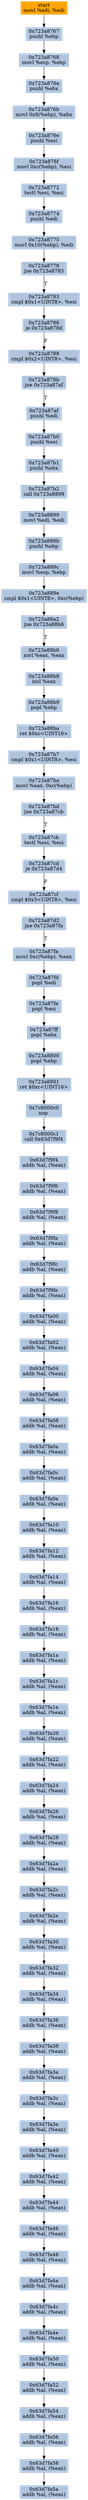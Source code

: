digraph G {
node[shape=rectangle,style=filled,fillcolor=lightsteelblue,color=lightsteelblue]
bgcolor="transparent"
a0x723a8765movl_edi_edi[label="start\nmovl %edi, %edi",color="lightgrey",fillcolor="orange"];
a0x723a8767pushl_ebp[label="0x723a8767\npushl %ebp"];
a0x723a8768movl_esp_ebp[label="0x723a8768\nmovl %esp, %ebp"];
a0x723a876apushl_ebx[label="0x723a876a\npushl %ebx"];
a0x723a876bmovl_0x8ebp__ebx[label="0x723a876b\nmovl 0x8(%ebp), %ebx"];
a0x723a876epushl_esi[label="0x723a876e\npushl %esi"];
a0x723a876fmovl_0xcebp__esi[label="0x723a876f\nmovl 0xc(%ebp), %esi"];
a0x723a8772testl_esi_esi[label="0x723a8772\ntestl %esi, %esi"];
a0x723a8774pushl_edi[label="0x723a8774\npushl %edi"];
a0x723a8775movl_0x10ebp__edi[label="0x723a8775\nmovl 0x10(%ebp), %edi"];
a0x723a8778jne_0x723a8783[label="0x723a8778\njne 0x723a8783"];
a0x723a8783cmpl_0x1UINT8_esi[label="0x723a8783\ncmpl $0x1<UINT8>, %esi"];
a0x723a8786je_0x723a878d[label="0x723a8786\nje 0x723a878d"];
a0x723a8788cmpl_0x2UINT8_esi[label="0x723a8788\ncmpl $0x2<UINT8>, %esi"];
a0x723a878bjne_0x723a87af[label="0x723a878b\njne 0x723a87af"];
a0x723a87afpushl_edi[label="0x723a87af\npushl %edi"];
a0x723a87b0pushl_esi[label="0x723a87b0\npushl %esi"];
a0x723a87b1pushl_ebx[label="0x723a87b1\npushl %ebx"];
a0x723a87b2call_0x723a8899[label="0x723a87b2\ncall 0x723a8899"];
a0x723a8899movl_edi_edi[label="0x723a8899\nmovl %edi, %edi"];
a0x723a889bpushl_ebp[label="0x723a889b\npushl %ebp"];
a0x723a889cmovl_esp_ebp[label="0x723a889c\nmovl %esp, %ebp"];
a0x723a889ecmpl_0x1UINT8_0xcebp_[label="0x723a889e\ncmpl $0x1<UINT8>, 0xc(%ebp)"];
a0x723a88a2jne_0x723a88b6[label="0x723a88a2\njne 0x723a88b6"];
a0x723a88b6xorl_eax_eax[label="0x723a88b6\nxorl %eax, %eax"];
a0x723a88b8incl_eax[label="0x723a88b8\nincl %eax"];
a0x723a88b9popl_ebp[label="0x723a88b9\npopl %ebp"];
a0x723a88baret_0xcUINT16[label="0x723a88ba\nret $0xc<UINT16>"];
a0x723a87b7cmpl_0x1UINT8_esi[label="0x723a87b7\ncmpl $0x1<UINT8>, %esi"];
a0x723a87bamovl_eax_0xcebp_[label="0x723a87ba\nmovl %eax, 0xc(%ebp)"];
a0x723a87bdjne_0x723a87cb[label="0x723a87bd\njne 0x723a87cb"];
a0x723a87cbtestl_esi_esi[label="0x723a87cb\ntestl %esi, %esi"];
a0x723a87cdje_0x723a87d4[label="0x723a87cd\nje 0x723a87d4"];
a0x723a87cfcmpl_0x3UINT8_esi[label="0x723a87cf\ncmpl $0x3<UINT8>, %esi"];
a0x723a87d2jne_0x723a87fa[label="0x723a87d2\njne 0x723a87fa"];
a0x723a87famovl_0xcebp__eax[label="0x723a87fa\nmovl 0xc(%ebp), %eax"];
a0x723a87fdpopl_edi[label="0x723a87fd\npopl %edi"];
a0x723a87fepopl_esi[label="0x723a87fe\npopl %esi"];
a0x723a87ffpopl_ebx[label="0x723a87ff\npopl %ebx"];
a0x723a8800popl_ebp[label="0x723a8800\npopl %ebp"];
a0x723a8801ret_0xcUINT16[label="0x723a8801\nret $0xc<UINT16>"];
a0x7c8000c0nop_[label="0x7c8000c0\nnop "];
a0x7c8000c1call_0x63d7f9f4[label="0x7c8000c1\ncall 0x63d7f9f4"];
a0x63d7f9f4addb_al_eax_[label="0x63d7f9f4\naddb %al, (%eax)"];
a0x63d7f9f6addb_al_eax_[label="0x63d7f9f6\naddb %al, (%eax)"];
a0x63d7f9f8addb_al_eax_[label="0x63d7f9f8\naddb %al, (%eax)"];
a0x63d7f9faaddb_al_eax_[label="0x63d7f9fa\naddb %al, (%eax)"];
a0x63d7f9fcaddb_al_eax_[label="0x63d7f9fc\naddb %al, (%eax)"];
a0x63d7f9feaddb_al_eax_[label="0x63d7f9fe\naddb %al, (%eax)"];
a0x63d7fa00addb_al_eax_[label="0x63d7fa00\naddb %al, (%eax)"];
a0x63d7fa02addb_al_eax_[label="0x63d7fa02\naddb %al, (%eax)"];
a0x63d7fa04addb_al_eax_[label="0x63d7fa04\naddb %al, (%eax)"];
a0x63d7fa06addb_al_eax_[label="0x63d7fa06\naddb %al, (%eax)"];
a0x63d7fa08addb_al_eax_[label="0x63d7fa08\naddb %al, (%eax)"];
a0x63d7fa0aaddb_al_eax_[label="0x63d7fa0a\naddb %al, (%eax)"];
a0x63d7fa0caddb_al_eax_[label="0x63d7fa0c\naddb %al, (%eax)"];
a0x63d7fa0eaddb_al_eax_[label="0x63d7fa0e\naddb %al, (%eax)"];
a0x63d7fa10addb_al_eax_[label="0x63d7fa10\naddb %al, (%eax)"];
a0x63d7fa12addb_al_eax_[label="0x63d7fa12\naddb %al, (%eax)"];
a0x63d7fa14addb_al_eax_[label="0x63d7fa14\naddb %al, (%eax)"];
a0x63d7fa16addb_al_eax_[label="0x63d7fa16\naddb %al, (%eax)"];
a0x63d7fa18addb_al_eax_[label="0x63d7fa18\naddb %al, (%eax)"];
a0x63d7fa1aaddb_al_eax_[label="0x63d7fa1a\naddb %al, (%eax)"];
a0x63d7fa1caddb_al_eax_[label="0x63d7fa1c\naddb %al, (%eax)"];
a0x63d7fa1eaddb_al_eax_[label="0x63d7fa1e\naddb %al, (%eax)"];
a0x63d7fa20addb_al_eax_[label="0x63d7fa20\naddb %al, (%eax)"];
a0x63d7fa22addb_al_eax_[label="0x63d7fa22\naddb %al, (%eax)"];
a0x63d7fa24addb_al_eax_[label="0x63d7fa24\naddb %al, (%eax)"];
a0x63d7fa26addb_al_eax_[label="0x63d7fa26\naddb %al, (%eax)"];
a0x63d7fa28addb_al_eax_[label="0x63d7fa28\naddb %al, (%eax)"];
a0x63d7fa2aaddb_al_eax_[label="0x63d7fa2a\naddb %al, (%eax)"];
a0x63d7fa2caddb_al_eax_[label="0x63d7fa2c\naddb %al, (%eax)"];
a0x63d7fa2eaddb_al_eax_[label="0x63d7fa2e\naddb %al, (%eax)"];
a0x63d7fa30addb_al_eax_[label="0x63d7fa30\naddb %al, (%eax)"];
a0x63d7fa32addb_al_eax_[label="0x63d7fa32\naddb %al, (%eax)"];
a0x63d7fa34addb_al_eax_[label="0x63d7fa34\naddb %al, (%eax)"];
a0x63d7fa36addb_al_eax_[label="0x63d7fa36\naddb %al, (%eax)"];
a0x63d7fa38addb_al_eax_[label="0x63d7fa38\naddb %al, (%eax)"];
a0x63d7fa3aaddb_al_eax_[label="0x63d7fa3a\naddb %al, (%eax)"];
a0x63d7fa3caddb_al_eax_[label="0x63d7fa3c\naddb %al, (%eax)"];
a0x63d7fa3eaddb_al_eax_[label="0x63d7fa3e\naddb %al, (%eax)"];
a0x63d7fa40addb_al_eax_[label="0x63d7fa40\naddb %al, (%eax)"];
a0x63d7fa42addb_al_eax_[label="0x63d7fa42\naddb %al, (%eax)"];
a0x63d7fa44addb_al_eax_[label="0x63d7fa44\naddb %al, (%eax)"];
a0x63d7fa46addb_al_eax_[label="0x63d7fa46\naddb %al, (%eax)"];
a0x63d7fa48addb_al_eax_[label="0x63d7fa48\naddb %al, (%eax)"];
a0x63d7fa4aaddb_al_eax_[label="0x63d7fa4a\naddb %al, (%eax)"];
a0x63d7fa4caddb_al_eax_[label="0x63d7fa4c\naddb %al, (%eax)"];
a0x63d7fa4eaddb_al_eax_[label="0x63d7fa4e\naddb %al, (%eax)"];
a0x63d7fa50addb_al_eax_[label="0x63d7fa50\naddb %al, (%eax)"];
a0x63d7fa52addb_al_eax_[label="0x63d7fa52\naddb %al, (%eax)"];
a0x63d7fa54addb_al_eax_[label="0x63d7fa54\naddb %al, (%eax)"];
a0x63d7fa56addb_al_eax_[label="0x63d7fa56\naddb %al, (%eax)"];
a0x63d7fa58addb_al_eax_[label="0x63d7fa58\naddb %al, (%eax)"];
a0x63d7fa5aaddb_al_eax_[label="0x63d7fa5a\naddb %al, (%eax)"];
a0x723a8765movl_edi_edi -> a0x723a8767pushl_ebp [color="#000000"];
a0x723a8767pushl_ebp -> a0x723a8768movl_esp_ebp [color="#000000"];
a0x723a8768movl_esp_ebp -> a0x723a876apushl_ebx [color="#000000"];
a0x723a876apushl_ebx -> a0x723a876bmovl_0x8ebp__ebx [color="#000000"];
a0x723a876bmovl_0x8ebp__ebx -> a0x723a876epushl_esi [color="#000000"];
a0x723a876epushl_esi -> a0x723a876fmovl_0xcebp__esi [color="#000000"];
a0x723a876fmovl_0xcebp__esi -> a0x723a8772testl_esi_esi [color="#000000"];
a0x723a8772testl_esi_esi -> a0x723a8774pushl_edi [color="#000000"];
a0x723a8774pushl_edi -> a0x723a8775movl_0x10ebp__edi [color="#000000"];
a0x723a8775movl_0x10ebp__edi -> a0x723a8778jne_0x723a8783 [color="#000000"];
a0x723a8778jne_0x723a8783 -> a0x723a8783cmpl_0x1UINT8_esi [color="#000000",label="T"];
a0x723a8783cmpl_0x1UINT8_esi -> a0x723a8786je_0x723a878d [color="#000000"];
a0x723a8786je_0x723a878d -> a0x723a8788cmpl_0x2UINT8_esi [color="#000000",label="F"];
a0x723a8788cmpl_0x2UINT8_esi -> a0x723a878bjne_0x723a87af [color="#000000"];
a0x723a878bjne_0x723a87af -> a0x723a87afpushl_edi [color="#000000",label="T"];
a0x723a87afpushl_edi -> a0x723a87b0pushl_esi [color="#000000"];
a0x723a87b0pushl_esi -> a0x723a87b1pushl_ebx [color="#000000"];
a0x723a87b1pushl_ebx -> a0x723a87b2call_0x723a8899 [color="#000000"];
a0x723a87b2call_0x723a8899 -> a0x723a8899movl_edi_edi [color="#000000"];
a0x723a8899movl_edi_edi -> a0x723a889bpushl_ebp [color="#000000"];
a0x723a889bpushl_ebp -> a0x723a889cmovl_esp_ebp [color="#000000"];
a0x723a889cmovl_esp_ebp -> a0x723a889ecmpl_0x1UINT8_0xcebp_ [color="#000000"];
a0x723a889ecmpl_0x1UINT8_0xcebp_ -> a0x723a88a2jne_0x723a88b6 [color="#000000"];
a0x723a88a2jne_0x723a88b6 -> a0x723a88b6xorl_eax_eax [color="#000000",label="T"];
a0x723a88b6xorl_eax_eax -> a0x723a88b8incl_eax [color="#000000"];
a0x723a88b8incl_eax -> a0x723a88b9popl_ebp [color="#000000"];
a0x723a88b9popl_ebp -> a0x723a88baret_0xcUINT16 [color="#000000"];
a0x723a88baret_0xcUINT16 -> a0x723a87b7cmpl_0x1UINT8_esi [color="#000000"];
a0x723a87b7cmpl_0x1UINT8_esi -> a0x723a87bamovl_eax_0xcebp_ [color="#000000"];
a0x723a87bamovl_eax_0xcebp_ -> a0x723a87bdjne_0x723a87cb [color="#000000"];
a0x723a87bdjne_0x723a87cb -> a0x723a87cbtestl_esi_esi [color="#000000",label="T"];
a0x723a87cbtestl_esi_esi -> a0x723a87cdje_0x723a87d4 [color="#000000"];
a0x723a87cdje_0x723a87d4 -> a0x723a87cfcmpl_0x3UINT8_esi [color="#000000",label="F"];
a0x723a87cfcmpl_0x3UINT8_esi -> a0x723a87d2jne_0x723a87fa [color="#000000"];
a0x723a87d2jne_0x723a87fa -> a0x723a87famovl_0xcebp__eax [color="#000000",label="T"];
a0x723a87famovl_0xcebp__eax -> a0x723a87fdpopl_edi [color="#000000"];
a0x723a87fdpopl_edi -> a0x723a87fepopl_esi [color="#000000"];
a0x723a87fepopl_esi -> a0x723a87ffpopl_ebx [color="#000000"];
a0x723a87ffpopl_ebx -> a0x723a8800popl_ebp [color="#000000"];
a0x723a8800popl_ebp -> a0x723a8801ret_0xcUINT16 [color="#000000"];
a0x723a8801ret_0xcUINT16 -> a0x7c8000c0nop_ [color="#000000"];
a0x7c8000c0nop_ -> a0x7c8000c1call_0x63d7f9f4 [color="#000000"];
a0x7c8000c1call_0x63d7f9f4 -> a0x63d7f9f4addb_al_eax_ [color="#000000"];
a0x63d7f9f4addb_al_eax_ -> a0x63d7f9f6addb_al_eax_ [color="#000000"];
a0x63d7f9f6addb_al_eax_ -> a0x63d7f9f8addb_al_eax_ [color="#000000"];
a0x63d7f9f8addb_al_eax_ -> a0x63d7f9faaddb_al_eax_ [color="#000000"];
a0x63d7f9faaddb_al_eax_ -> a0x63d7f9fcaddb_al_eax_ [color="#000000"];
a0x63d7f9fcaddb_al_eax_ -> a0x63d7f9feaddb_al_eax_ [color="#000000"];
a0x63d7f9feaddb_al_eax_ -> a0x63d7fa00addb_al_eax_ [color="#000000"];
a0x63d7fa00addb_al_eax_ -> a0x63d7fa02addb_al_eax_ [color="#000000"];
a0x63d7fa02addb_al_eax_ -> a0x63d7fa04addb_al_eax_ [color="#000000"];
a0x63d7fa04addb_al_eax_ -> a0x63d7fa06addb_al_eax_ [color="#000000"];
a0x63d7fa06addb_al_eax_ -> a0x63d7fa08addb_al_eax_ [color="#000000"];
a0x63d7fa08addb_al_eax_ -> a0x63d7fa0aaddb_al_eax_ [color="#000000"];
a0x63d7fa0aaddb_al_eax_ -> a0x63d7fa0caddb_al_eax_ [color="#000000"];
a0x63d7fa0caddb_al_eax_ -> a0x63d7fa0eaddb_al_eax_ [color="#000000"];
a0x63d7fa0eaddb_al_eax_ -> a0x63d7fa10addb_al_eax_ [color="#000000"];
a0x63d7fa10addb_al_eax_ -> a0x63d7fa12addb_al_eax_ [color="#000000"];
a0x63d7fa12addb_al_eax_ -> a0x63d7fa14addb_al_eax_ [color="#000000"];
a0x63d7fa14addb_al_eax_ -> a0x63d7fa16addb_al_eax_ [color="#000000"];
a0x63d7fa16addb_al_eax_ -> a0x63d7fa18addb_al_eax_ [color="#000000"];
a0x63d7fa18addb_al_eax_ -> a0x63d7fa1aaddb_al_eax_ [color="#000000"];
a0x63d7fa1aaddb_al_eax_ -> a0x63d7fa1caddb_al_eax_ [color="#000000"];
a0x63d7fa1caddb_al_eax_ -> a0x63d7fa1eaddb_al_eax_ [color="#000000"];
a0x63d7fa1eaddb_al_eax_ -> a0x63d7fa20addb_al_eax_ [color="#000000"];
a0x63d7fa20addb_al_eax_ -> a0x63d7fa22addb_al_eax_ [color="#000000"];
a0x63d7fa22addb_al_eax_ -> a0x63d7fa24addb_al_eax_ [color="#000000"];
a0x63d7fa24addb_al_eax_ -> a0x63d7fa26addb_al_eax_ [color="#000000"];
a0x63d7fa26addb_al_eax_ -> a0x63d7fa28addb_al_eax_ [color="#000000"];
a0x63d7fa28addb_al_eax_ -> a0x63d7fa2aaddb_al_eax_ [color="#000000"];
a0x63d7fa2aaddb_al_eax_ -> a0x63d7fa2caddb_al_eax_ [color="#000000"];
a0x63d7fa2caddb_al_eax_ -> a0x63d7fa2eaddb_al_eax_ [color="#000000"];
a0x63d7fa2eaddb_al_eax_ -> a0x63d7fa30addb_al_eax_ [color="#000000"];
a0x63d7fa30addb_al_eax_ -> a0x63d7fa32addb_al_eax_ [color="#000000"];
a0x63d7fa32addb_al_eax_ -> a0x63d7fa34addb_al_eax_ [color="#000000"];
a0x63d7fa34addb_al_eax_ -> a0x63d7fa36addb_al_eax_ [color="#000000"];
a0x63d7fa36addb_al_eax_ -> a0x63d7fa38addb_al_eax_ [color="#000000"];
a0x63d7fa38addb_al_eax_ -> a0x63d7fa3aaddb_al_eax_ [color="#000000"];
a0x63d7fa3aaddb_al_eax_ -> a0x63d7fa3caddb_al_eax_ [color="#000000"];
a0x63d7fa3caddb_al_eax_ -> a0x63d7fa3eaddb_al_eax_ [color="#000000"];
a0x63d7fa3eaddb_al_eax_ -> a0x63d7fa40addb_al_eax_ [color="#000000"];
a0x63d7fa40addb_al_eax_ -> a0x63d7fa42addb_al_eax_ [color="#000000"];
a0x63d7fa42addb_al_eax_ -> a0x63d7fa44addb_al_eax_ [color="#000000"];
a0x63d7fa44addb_al_eax_ -> a0x63d7fa46addb_al_eax_ [color="#000000"];
a0x63d7fa46addb_al_eax_ -> a0x63d7fa48addb_al_eax_ [color="#000000"];
a0x63d7fa48addb_al_eax_ -> a0x63d7fa4aaddb_al_eax_ [color="#000000"];
a0x63d7fa4aaddb_al_eax_ -> a0x63d7fa4caddb_al_eax_ [color="#000000"];
a0x63d7fa4caddb_al_eax_ -> a0x63d7fa4eaddb_al_eax_ [color="#000000"];
a0x63d7fa4eaddb_al_eax_ -> a0x63d7fa50addb_al_eax_ [color="#000000"];
a0x63d7fa50addb_al_eax_ -> a0x63d7fa52addb_al_eax_ [color="#000000"];
a0x63d7fa52addb_al_eax_ -> a0x63d7fa54addb_al_eax_ [color="#000000"];
a0x63d7fa54addb_al_eax_ -> a0x63d7fa56addb_al_eax_ [color="#000000"];
a0x63d7fa56addb_al_eax_ -> a0x63d7fa58addb_al_eax_ [color="#000000"];
a0x63d7fa58addb_al_eax_ -> a0x63d7fa5aaddb_al_eax_ [color="#000000"];
}
